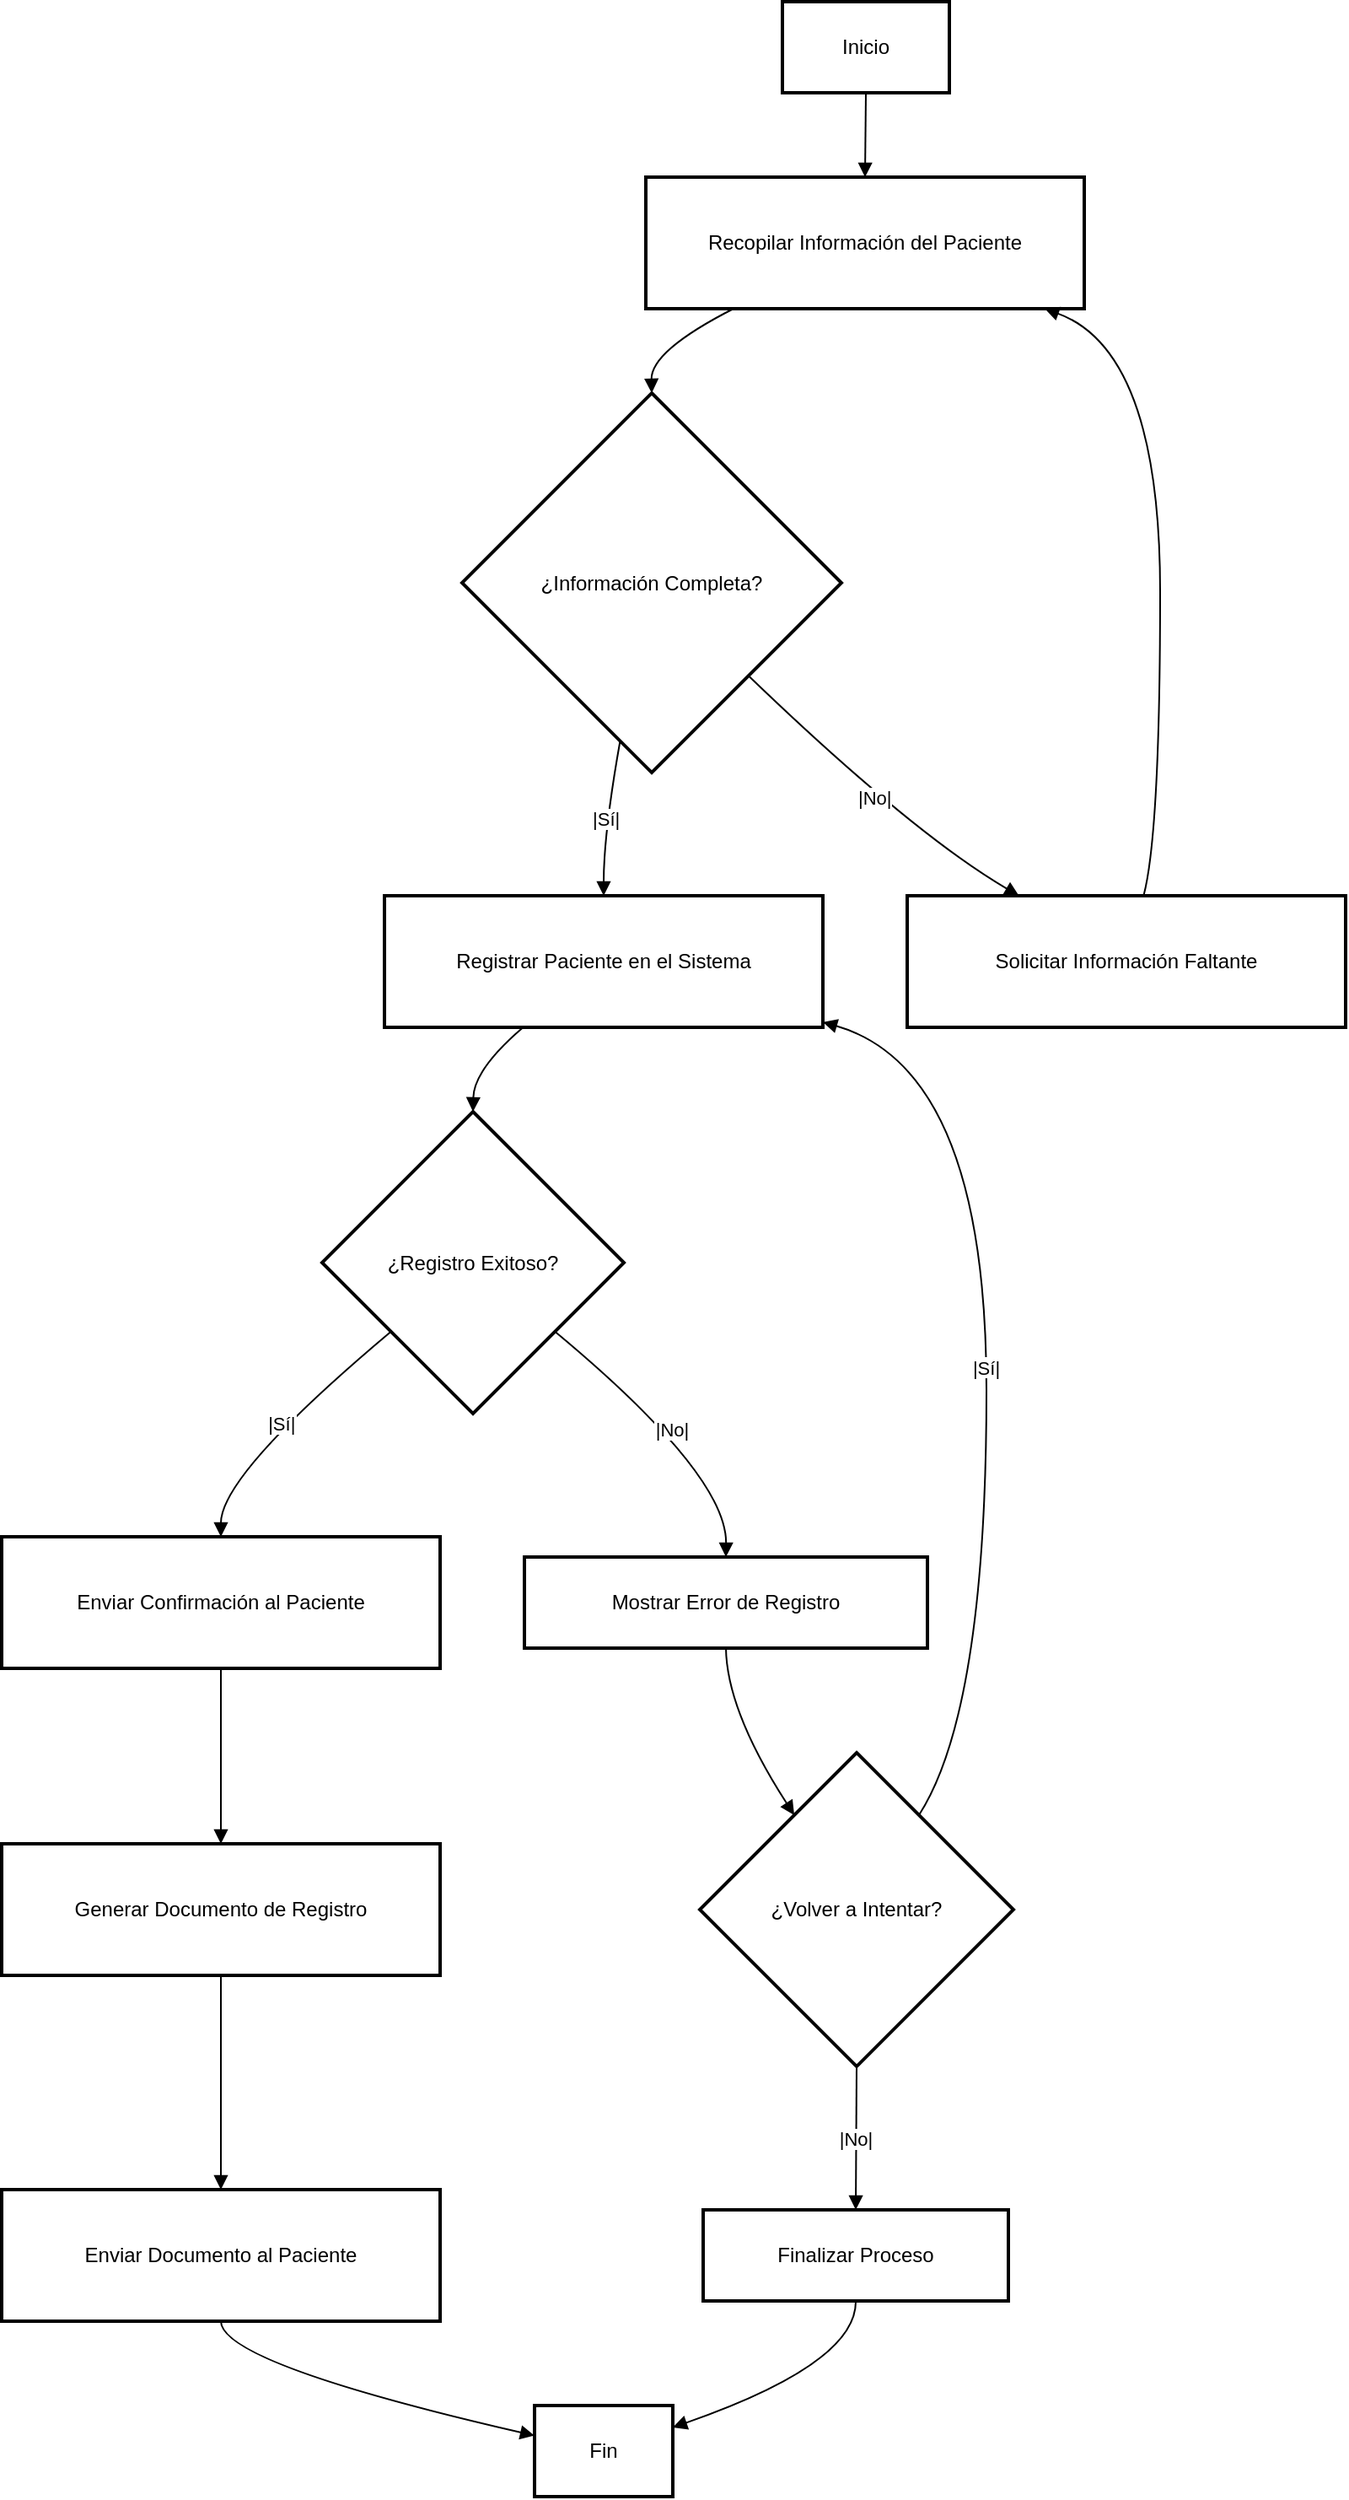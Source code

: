 <mxfile version="26.2.14">
  <diagram name="Página-1" id="DtHYimksjsm7ogHEQcoG">
    <mxGraphModel>
      <root>
        <mxCell id="0" />
        <mxCell id="1" parent="0" />
        <mxCell id="2" value="Inicio" style="whiteSpace=wrap;strokeWidth=2;" vertex="1" parent="1">
          <mxGeometry x="471" y="8" width="99" height="54" as="geometry" />
        </mxCell>
        <mxCell id="3" value="Recopilar Información del Paciente" style="whiteSpace=wrap;strokeWidth=2;" vertex="1" parent="1">
          <mxGeometry x="390" y="112" width="260" height="78" as="geometry" />
        </mxCell>
        <mxCell id="4" value="¿Información Completa?" style="rhombus;strokeWidth=2;whiteSpace=wrap;" vertex="1" parent="1">
          <mxGeometry x="281" y="240" width="225" height="225" as="geometry" />
        </mxCell>
        <mxCell id="5" value="Registrar Paciente en el Sistema" style="whiteSpace=wrap;strokeWidth=2;" vertex="1" parent="1">
          <mxGeometry x="235" y="538" width="260" height="78" as="geometry" />
        </mxCell>
        <mxCell id="6" value="Solicitar Información Faltante" style="whiteSpace=wrap;strokeWidth=2;" vertex="1" parent="1">
          <mxGeometry x="545" y="538" width="260" height="78" as="geometry" />
        </mxCell>
        <mxCell id="7" value="¿Registro Exitoso?" style="rhombus;strokeWidth=2;whiteSpace=wrap;" vertex="1" parent="1">
          <mxGeometry x="198" y="666" width="179" height="179" as="geometry" />
        </mxCell>
        <mxCell id="8" value="Enviar Confirmación al Paciente" style="whiteSpace=wrap;strokeWidth=2;" vertex="1" parent="1">
          <mxGeometry x="8" y="918" width="260" height="78" as="geometry" />
        </mxCell>
        <mxCell id="9" value="Mostrar Error de Registro" style="whiteSpace=wrap;strokeWidth=2;" vertex="1" parent="1">
          <mxGeometry x="318" y="930" width="239" height="54" as="geometry" />
        </mxCell>
        <mxCell id="10" value="¿Volver a Intentar?" style="rhombus;strokeWidth=2;whiteSpace=wrap;" vertex="1" parent="1">
          <mxGeometry x="422" y="1046" width="186" height="186" as="geometry" />
        </mxCell>
        <mxCell id="11" value="Finalizar Proceso" style="whiteSpace=wrap;strokeWidth=2;" vertex="1" parent="1">
          <mxGeometry x="424" y="1317" width="181" height="54" as="geometry" />
        </mxCell>
        <mxCell id="12" value="Generar Documento de Registro" style="whiteSpace=wrap;strokeWidth=2;" vertex="1" parent="1">
          <mxGeometry x="8" y="1100" width="260" height="78" as="geometry" />
        </mxCell>
        <mxCell id="13" value="Enviar Documento al Paciente" style="whiteSpace=wrap;strokeWidth=2;" vertex="1" parent="1">
          <mxGeometry x="8" y="1305" width="260" height="78" as="geometry" />
        </mxCell>
        <mxCell id="14" value="Fin" style="whiteSpace=wrap;strokeWidth=2;" vertex="1" parent="1">
          <mxGeometry x="324" y="1433" width="82" height="54" as="geometry" />
        </mxCell>
        <mxCell id="15" value="" style="curved=1;startArrow=none;endArrow=block;exitX=0.5;exitY=1;entryX=0.5;entryY=0;" edge="1" parent="1" source="2" target="3">
          <mxGeometry relative="1" as="geometry">
            <Array as="points" />
          </mxGeometry>
        </mxCell>
        <mxCell id="16" value="" style="curved=1;startArrow=none;endArrow=block;exitX=0.2;exitY=1;entryX=0.5;entryY=0;" edge="1" parent="1" source="3" target="4">
          <mxGeometry relative="1" as="geometry">
            <Array as="points">
              <mxPoint x="393" y="215" />
            </Array>
          </mxGeometry>
        </mxCell>
        <mxCell id="17" value="|Sí|" style="curved=1;startArrow=none;endArrow=block;exitX=0.4;exitY=1;entryX=0.5;entryY=-0.01;" edge="1" parent="1" source="4" target="5">
          <mxGeometry relative="1" as="geometry">
            <Array as="points">
              <mxPoint x="365" y="501" />
            </Array>
          </mxGeometry>
        </mxCell>
        <mxCell id="18" value="|No|" style="curved=1;startArrow=none;endArrow=block;exitX=1;exitY=0.98;entryX=0.25;entryY=-0.01;" edge="1" parent="1" source="4" target="6">
          <mxGeometry relative="1" as="geometry">
            <Array as="points">
              <mxPoint x="548" y="501" />
            </Array>
          </mxGeometry>
        </mxCell>
        <mxCell id="19" value="" style="curved=1;startArrow=none;endArrow=block;exitX=0.54;exitY=-0.01;entryX=0.91;entryY=1;" edge="1" parent="1" source="6" target="3">
          <mxGeometry relative="1" as="geometry">
            <Array as="points">
              <mxPoint x="695" y="501" />
              <mxPoint x="695" y="215" />
            </Array>
          </mxGeometry>
        </mxCell>
        <mxCell id="20" value="" style="curved=1;startArrow=none;endArrow=block;exitX=0.32;exitY=0.99;entryX=0.5;entryY=0;" edge="1" parent="1" source="5" target="7">
          <mxGeometry relative="1" as="geometry">
            <Array as="points">
              <mxPoint x="288" y="641" />
            </Array>
          </mxGeometry>
        </mxCell>
        <mxCell id="21" value="|Sí|" style="curved=1;startArrow=none;endArrow=block;exitX=0;exitY=0.92;entryX=0.5;entryY=0;" edge="1" parent="1" source="7" target="8">
          <mxGeometry relative="1" as="geometry">
            <Array as="points">
              <mxPoint x="138" y="881" />
            </Array>
          </mxGeometry>
        </mxCell>
        <mxCell id="22" value="|No|" style="curved=1;startArrow=none;endArrow=block;exitX=1;exitY=0.92;entryX=0.5;entryY=0;" edge="1" parent="1" source="7" target="9">
          <mxGeometry relative="1" as="geometry">
            <Array as="points">
              <mxPoint x="438" y="881" />
            </Array>
          </mxGeometry>
        </mxCell>
        <mxCell id="23" value="" style="curved=1;startArrow=none;endArrow=block;exitX=0.5;exitY=1;entryX=0.17;entryY=0;" edge="1" parent="1" source="9" target="10">
          <mxGeometry relative="1" as="geometry">
            <Array as="points">
              <mxPoint x="438" y="1021" />
            </Array>
          </mxGeometry>
        </mxCell>
        <mxCell id="24" value="|Sí|" style="curved=1;startArrow=none;endArrow=block;exitX=0.83;exitY=0;entryX=1;entryY=0.96;" edge="1" parent="1" source="10" target="5">
          <mxGeometry relative="1" as="geometry">
            <Array as="points">
              <mxPoint x="592" y="1021" />
              <mxPoint x="592" y="641" />
            </Array>
          </mxGeometry>
        </mxCell>
        <mxCell id="25" value="|No|" style="curved=1;startArrow=none;endArrow=block;exitX=0.5;exitY=1;entryX=0.5;entryY=0;" edge="1" parent="1" source="10" target="11">
          <mxGeometry relative="1" as="geometry">
            <Array as="points" />
          </mxGeometry>
        </mxCell>
        <mxCell id="26" value="" style="curved=1;startArrow=none;endArrow=block;exitX=0.5;exitY=1;entryX=0.5;entryY=0;" edge="1" parent="1" source="8" target="12">
          <mxGeometry relative="1" as="geometry">
            <Array as="points" />
          </mxGeometry>
        </mxCell>
        <mxCell id="27" value="" style="curved=1;startArrow=none;endArrow=block;exitX=0.5;exitY=1;entryX=0.5;entryY=0;" edge="1" parent="1" source="12" target="13">
          <mxGeometry relative="1" as="geometry">
            <Array as="points" />
          </mxGeometry>
        </mxCell>
        <mxCell id="28" value="" style="curved=1;startArrow=none;endArrow=block;exitX=0.5;exitY=1;entryX=0;entryY=0.33;" edge="1" parent="1" source="13" target="14">
          <mxGeometry relative="1" as="geometry">
            <Array as="points">
              <mxPoint x="138" y="1408" />
            </Array>
          </mxGeometry>
        </mxCell>
        <mxCell id="29" value="" style="curved=1;startArrow=none;endArrow=block;exitX=0.5;exitY=1;entryX=1;entryY=0.24;" edge="1" parent="1" source="11" target="14">
          <mxGeometry relative="1" as="geometry">
            <Array as="points">
              <mxPoint x="515" y="1408" />
            </Array>
          </mxGeometry>
        </mxCell>
      </root>
    </mxGraphModel>
  </diagram>
</mxfile>
